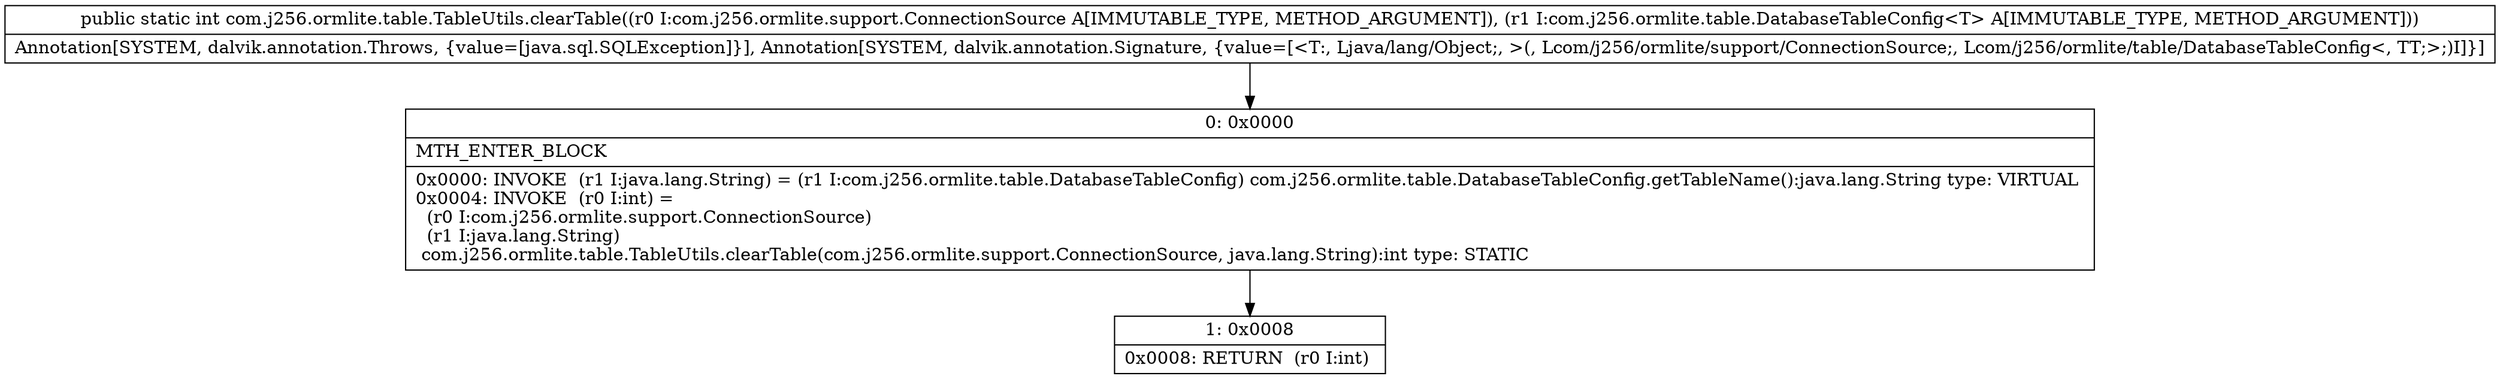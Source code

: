 digraph "CFG forcom.j256.ormlite.table.TableUtils.clearTable(Lcom\/j256\/ormlite\/support\/ConnectionSource;Lcom\/j256\/ormlite\/table\/DatabaseTableConfig;)I" {
Node_0 [shape=record,label="{0\:\ 0x0000|MTH_ENTER_BLOCK\l|0x0000: INVOKE  (r1 I:java.lang.String) = (r1 I:com.j256.ormlite.table.DatabaseTableConfig) com.j256.ormlite.table.DatabaseTableConfig.getTableName():java.lang.String type: VIRTUAL \l0x0004: INVOKE  (r0 I:int) = \l  (r0 I:com.j256.ormlite.support.ConnectionSource)\l  (r1 I:java.lang.String)\l com.j256.ormlite.table.TableUtils.clearTable(com.j256.ormlite.support.ConnectionSource, java.lang.String):int type: STATIC \l}"];
Node_1 [shape=record,label="{1\:\ 0x0008|0x0008: RETURN  (r0 I:int) \l}"];
MethodNode[shape=record,label="{public static int com.j256.ormlite.table.TableUtils.clearTable((r0 I:com.j256.ormlite.support.ConnectionSource A[IMMUTABLE_TYPE, METHOD_ARGUMENT]), (r1 I:com.j256.ormlite.table.DatabaseTableConfig\<T\> A[IMMUTABLE_TYPE, METHOD_ARGUMENT]))  | Annotation[SYSTEM, dalvik.annotation.Throws, \{value=[java.sql.SQLException]\}], Annotation[SYSTEM, dalvik.annotation.Signature, \{value=[\<T:, Ljava\/lang\/Object;, \>(, Lcom\/j256\/ormlite\/support\/ConnectionSource;, Lcom\/j256\/ormlite\/table\/DatabaseTableConfig\<, TT;\>;)I]\}]\l}"];
MethodNode -> Node_0;
Node_0 -> Node_1;
}

